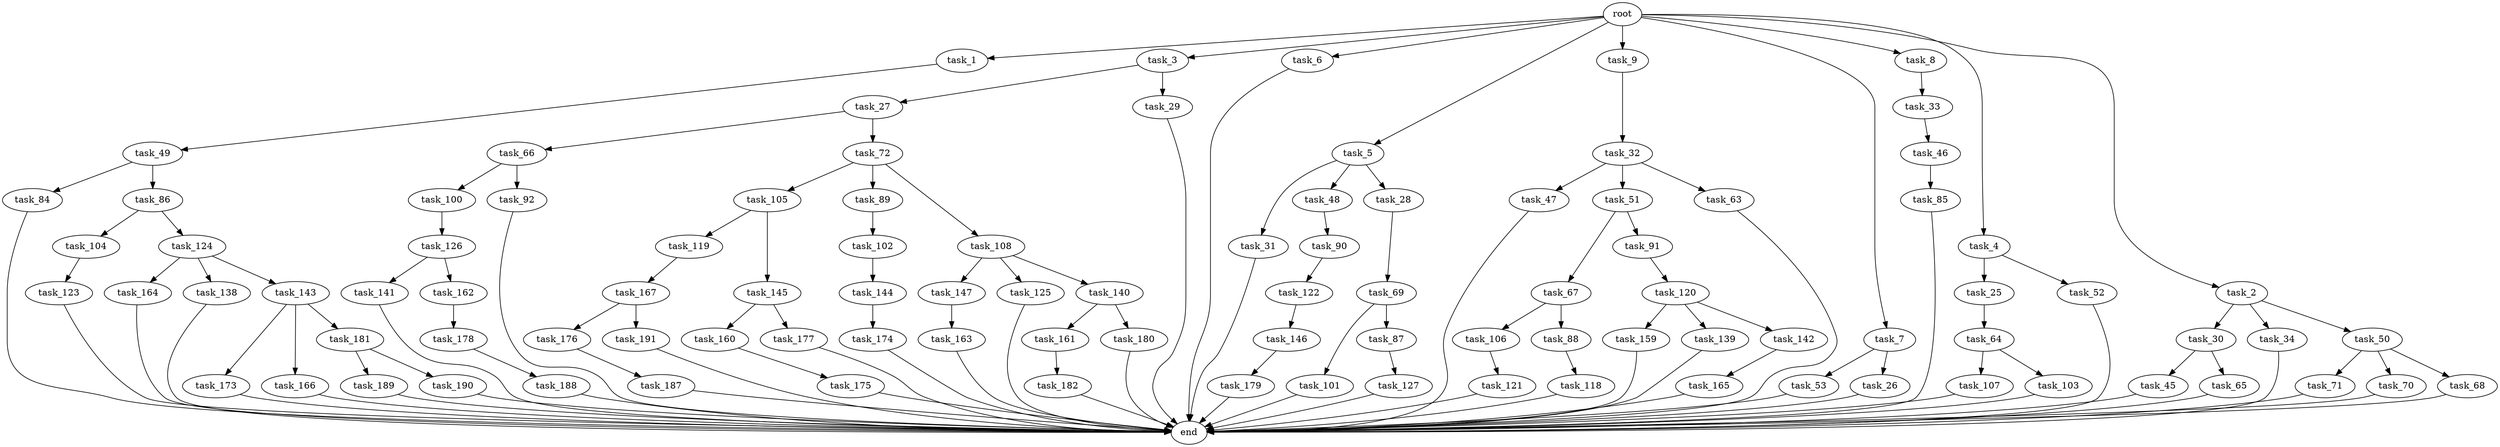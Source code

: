 digraph G {
  task_100 [size="549755813888.000000"];
  task_31 [size="34359738368.000000"];
  task_33 [size="309237645312.000000"];
  task_147 [size="549755813888.000000"];
  task_47 [size="309237645312.000000"];
  task_187 [size="309237645312.000000"];
  task_173 [size="34359738368.000000"];
  task_27 [size="77309411328.000000"];
  task_167 [size="137438953472.000000"];
  task_106 [size="137438953472.000000"];
  task_101 [size="137438953472.000000"];
  task_102 [size="34359738368.000000"];
  task_165 [size="420906795008.000000"];
  task_32 [size="549755813888.000000"];
  task_159 [size="549755813888.000000"];
  task_123 [size="77309411328.000000"];
  task_30 [size="34359738368.000000"];
  end [size="0.000000"];
  task_71 [size="695784701952.000000"];
  task_105 [size="137438953472.000000"];
  task_164 [size="420906795008.000000"];
  task_104 [size="34359738368.000000"];
  task_138 [size="420906795008.000000"];
  task_143 [size="420906795008.000000"];
  task_70 [size="695784701952.000000"];
  task_53 [size="137438953472.000000"];
  task_122 [size="420906795008.000000"];
  task_1 [size="1024.000000"];
  task_66 [size="309237645312.000000"];
  task_3 [size="1024.000000"];
  task_6 [size="1024.000000"];
  task_161 [size="137438953472.000000"];
  task_119 [size="214748364800.000000"];
  task_85 [size="420906795008.000000"];
  task_160 [size="214748364800.000000"];
  task_26 [size="137438953472.000000"];
  task_5 [size="1024.000000"];
  task_141 [size="77309411328.000000"];
  task_25 [size="858993459200.000000"];
  task_145 [size="214748364800.000000"];
  task_166 [size="34359738368.000000"];
  task_188 [size="309237645312.000000"];
  task_51 [size="309237645312.000000"];
  task_146 [size="420906795008.000000"];
  task_34 [size="34359738368.000000"];
  task_9 [size="1024.000000"];
  task_68 [size="695784701952.000000"];
  task_175 [size="77309411328.000000"];
  task_67 [size="214748364800.000000"];
  task_29 [size="77309411328.000000"];
  task_182 [size="309237645312.000000"];
  task_176 [size="420906795008.000000"];
  task_179 [size="214748364800.000000"];
  task_89 [size="137438953472.000000"];
  task_64 [size="137438953472.000000"];
  task_144 [size="695784701952.000000"];
  task_191 [size="420906795008.000000"];
  task_180 [size="137438953472.000000"];
  task_108 [size="137438953472.000000"];
  task_120 [size="34359738368.000000"];
  task_69 [size="34359738368.000000"];
  task_46 [size="137438953472.000000"];
  task_90 [size="309237645312.000000"];
  task_121 [size="549755813888.000000"];
  task_91 [size="214748364800.000000"];
  task_125 [size="549755813888.000000"];
  task_189 [size="420906795008.000000"];
  task_72 [size="309237645312.000000"];
  task_107 [size="549755813888.000000"];
  task_84 [size="137438953472.000000"];
  task_88 [size="137438953472.000000"];
  task_48 [size="34359738368.000000"];
  task_126 [size="695784701952.000000"];
  task_7 [size="1024.000000"];
  task_103 [size="549755813888.000000"];
  task_45 [size="34359738368.000000"];
  task_118 [size="420906795008.000000"];
  task_50 [size="34359738368.000000"];
  task_28 [size="34359738368.000000"];
  root [size="0.000000"];
  task_49 [size="137438953472.000000"];
  task_127 [size="549755813888.000000"];
  task_124 [size="34359738368.000000"];
  task_92 [size="549755813888.000000"];
  task_8 [size="1024.000000"];
  task_139 [size="549755813888.000000"];
  task_163 [size="137438953472.000000"];
  task_142 [size="549755813888.000000"];
  task_181 [size="34359738368.000000"];
  task_87 [size="137438953472.000000"];
  task_178 [size="858993459200.000000"];
  task_52 [size="858993459200.000000"];
  task_140 [size="549755813888.000000"];
  task_4 [size="1024.000000"];
  task_174 [size="309237645312.000000"];
  task_63 [size="309237645312.000000"];
  task_190 [size="420906795008.000000"];
  task_86 [size="137438953472.000000"];
  task_2 [size="1024.000000"];
  task_177 [size="214748364800.000000"];
  task_162 [size="77309411328.000000"];
  task_65 [size="34359738368.000000"];

  task_100 -> task_126 [size="679477248.000000"];
  task_31 -> end [size="1.000000"];
  task_33 -> task_46 [size="134217728.000000"];
  task_147 -> task_163 [size="134217728.000000"];
  task_47 -> end [size="1.000000"];
  task_187 -> end [size="1.000000"];
  task_173 -> end [size="1.000000"];
  task_27 -> task_66 [size="301989888.000000"];
  task_27 -> task_72 [size="301989888.000000"];
  task_167 -> task_176 [size="411041792.000000"];
  task_167 -> task_191 [size="411041792.000000"];
  task_106 -> task_121 [size="536870912.000000"];
  task_101 -> end [size="1.000000"];
  task_102 -> task_144 [size="679477248.000000"];
  task_165 -> end [size="1.000000"];
  task_32 -> task_47 [size="301989888.000000"];
  task_32 -> task_51 [size="301989888.000000"];
  task_32 -> task_63 [size="301989888.000000"];
  task_159 -> end [size="1.000000"];
  task_123 -> end [size="1.000000"];
  task_30 -> task_45 [size="33554432.000000"];
  task_30 -> task_65 [size="33554432.000000"];
  task_71 -> end [size="1.000000"];
  task_105 -> task_145 [size="209715200.000000"];
  task_105 -> task_119 [size="209715200.000000"];
  task_164 -> end [size="1.000000"];
  task_104 -> task_123 [size="75497472.000000"];
  task_138 -> end [size="1.000000"];
  task_143 -> task_166 [size="33554432.000000"];
  task_143 -> task_173 [size="33554432.000000"];
  task_143 -> task_181 [size="33554432.000000"];
  task_70 -> end [size="1.000000"];
  task_53 -> end [size="1.000000"];
  task_122 -> task_146 [size="411041792.000000"];
  task_1 -> task_49 [size="134217728.000000"];
  task_66 -> task_100 [size="536870912.000000"];
  task_66 -> task_92 [size="536870912.000000"];
  task_3 -> task_27 [size="75497472.000000"];
  task_3 -> task_29 [size="75497472.000000"];
  task_6 -> end [size="1.000000"];
  task_161 -> task_182 [size="301989888.000000"];
  task_119 -> task_167 [size="134217728.000000"];
  task_85 -> end [size="1.000000"];
  task_160 -> task_175 [size="75497472.000000"];
  task_26 -> end [size="1.000000"];
  task_5 -> task_48 [size="33554432.000000"];
  task_5 -> task_31 [size="33554432.000000"];
  task_5 -> task_28 [size="33554432.000000"];
  task_141 -> end [size="1.000000"];
  task_25 -> task_64 [size="134217728.000000"];
  task_145 -> task_177 [size="209715200.000000"];
  task_145 -> task_160 [size="209715200.000000"];
  task_166 -> end [size="1.000000"];
  task_188 -> end [size="1.000000"];
  task_51 -> task_67 [size="209715200.000000"];
  task_51 -> task_91 [size="209715200.000000"];
  task_146 -> task_179 [size="209715200.000000"];
  task_34 -> end [size="1.000000"];
  task_9 -> task_32 [size="536870912.000000"];
  task_68 -> end [size="1.000000"];
  task_175 -> end [size="1.000000"];
  task_67 -> task_88 [size="134217728.000000"];
  task_67 -> task_106 [size="134217728.000000"];
  task_29 -> end [size="1.000000"];
  task_182 -> end [size="1.000000"];
  task_176 -> task_187 [size="301989888.000000"];
  task_179 -> end [size="1.000000"];
  task_89 -> task_102 [size="33554432.000000"];
  task_64 -> task_103 [size="536870912.000000"];
  task_64 -> task_107 [size="536870912.000000"];
  task_144 -> task_174 [size="301989888.000000"];
  task_191 -> end [size="1.000000"];
  task_180 -> end [size="1.000000"];
  task_108 -> task_140 [size="536870912.000000"];
  task_108 -> task_147 [size="536870912.000000"];
  task_108 -> task_125 [size="536870912.000000"];
  task_120 -> task_139 [size="536870912.000000"];
  task_120 -> task_142 [size="536870912.000000"];
  task_120 -> task_159 [size="536870912.000000"];
  task_69 -> task_101 [size="134217728.000000"];
  task_69 -> task_87 [size="134217728.000000"];
  task_46 -> task_85 [size="411041792.000000"];
  task_90 -> task_122 [size="411041792.000000"];
  task_121 -> end [size="1.000000"];
  task_91 -> task_120 [size="33554432.000000"];
  task_125 -> end [size="1.000000"];
  task_189 -> end [size="1.000000"];
  task_72 -> task_89 [size="134217728.000000"];
  task_72 -> task_105 [size="134217728.000000"];
  task_72 -> task_108 [size="134217728.000000"];
  task_107 -> end [size="1.000000"];
  task_84 -> end [size="1.000000"];
  task_88 -> task_118 [size="411041792.000000"];
  task_48 -> task_90 [size="301989888.000000"];
  task_126 -> task_141 [size="75497472.000000"];
  task_126 -> task_162 [size="75497472.000000"];
  task_7 -> task_26 [size="134217728.000000"];
  task_7 -> task_53 [size="134217728.000000"];
  task_103 -> end [size="1.000000"];
  task_45 -> end [size="1.000000"];
  task_118 -> end [size="1.000000"];
  task_50 -> task_71 [size="679477248.000000"];
  task_50 -> task_68 [size="679477248.000000"];
  task_50 -> task_70 [size="679477248.000000"];
  task_28 -> task_69 [size="33554432.000000"];
  root -> task_9 [size="1.000000"];
  root -> task_5 [size="1.000000"];
  root -> task_7 [size="1.000000"];
  root -> task_2 [size="1.000000"];
  root -> task_1 [size="1.000000"];
  root -> task_8 [size="1.000000"];
  root -> task_4 [size="1.000000"];
  root -> task_3 [size="1.000000"];
  root -> task_6 [size="1.000000"];
  task_49 -> task_84 [size="134217728.000000"];
  task_49 -> task_86 [size="134217728.000000"];
  task_127 -> end [size="1.000000"];
  task_124 -> task_138 [size="411041792.000000"];
  task_124 -> task_143 [size="411041792.000000"];
  task_124 -> task_164 [size="411041792.000000"];
  task_92 -> end [size="1.000000"];
  task_8 -> task_33 [size="301989888.000000"];
  task_139 -> end [size="1.000000"];
  task_163 -> end [size="1.000000"];
  task_142 -> task_165 [size="411041792.000000"];
  task_181 -> task_189 [size="411041792.000000"];
  task_181 -> task_190 [size="411041792.000000"];
  task_87 -> task_127 [size="536870912.000000"];
  task_178 -> task_188 [size="301989888.000000"];
  task_52 -> end [size="1.000000"];
  task_140 -> task_180 [size="134217728.000000"];
  task_140 -> task_161 [size="134217728.000000"];
  task_4 -> task_25 [size="838860800.000000"];
  task_4 -> task_52 [size="838860800.000000"];
  task_174 -> end [size="1.000000"];
  task_63 -> end [size="1.000000"];
  task_190 -> end [size="1.000000"];
  task_86 -> task_124 [size="33554432.000000"];
  task_86 -> task_104 [size="33554432.000000"];
  task_2 -> task_30 [size="33554432.000000"];
  task_2 -> task_50 [size="33554432.000000"];
  task_2 -> task_34 [size="33554432.000000"];
  task_177 -> end [size="1.000000"];
  task_162 -> task_178 [size="838860800.000000"];
  task_65 -> end [size="1.000000"];
}
